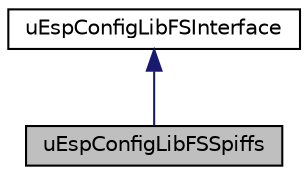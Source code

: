 digraph "uEspConfigLibFSSpiffs"
{
 // LATEX_PDF_SIZE
  edge [fontname="Helvetica",fontsize="10",labelfontname="Helvetica",labelfontsize="10"];
  node [fontname="Helvetica",fontsize="10",shape=record];
  Node1 [label="uEspConfigLibFSSpiffs",height=0.2,width=0.4,color="black", fillcolor="grey75", style="filled", fontcolor="black",tooltip="The deffinitive ESP32 and ESP8266 configuration Arduino library, uEspConfigLib - SPIFFS FileSystem in..."];
  Node2 -> Node1 [dir="back",color="midnightblue",fontsize="10",style="solid",fontname="Helvetica"];
  Node2 [label="uEspConfigLibFSInterface",height=0.2,width=0.4,color="black", fillcolor="white", style="filled",URL="$classuEspConfigLibFSInterface.html",tooltip="The deffinitive ESP32 and ESP8266 configuration Arduino library, uEspConfigLib - FileSystem interface..."];
}
